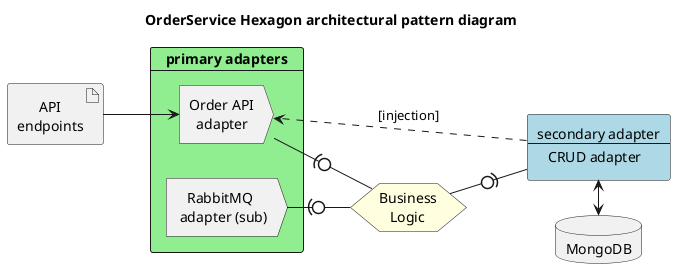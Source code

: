 @startuml

' documentation: https://plantuml.com/deployment-diagram

title OrderService Hexagon architectural pattern diagram
left to right direction

artifact "      API\nendpoints" as AEP
card "primary adapters" #LightGreen {
    action "Order API\n  adapter" as API
    action "   RabbitMQ\n adapter (sub)" as SUB
}

agent CRUD #LightBlue[
secondary adapter
----
   CRUD adapter
]

hexagon #LightYellow"Business\n   Logic" as BUSINESS
database "MongoDB" as MONGO

AEP --> API
API -(0- BUSINESS
SUB -(0- BUSINESS

BUSINESS -0)- CRUD
CRUD <-> MONGO
CRUD -[dashed]-> API : [injection]

@enduml
